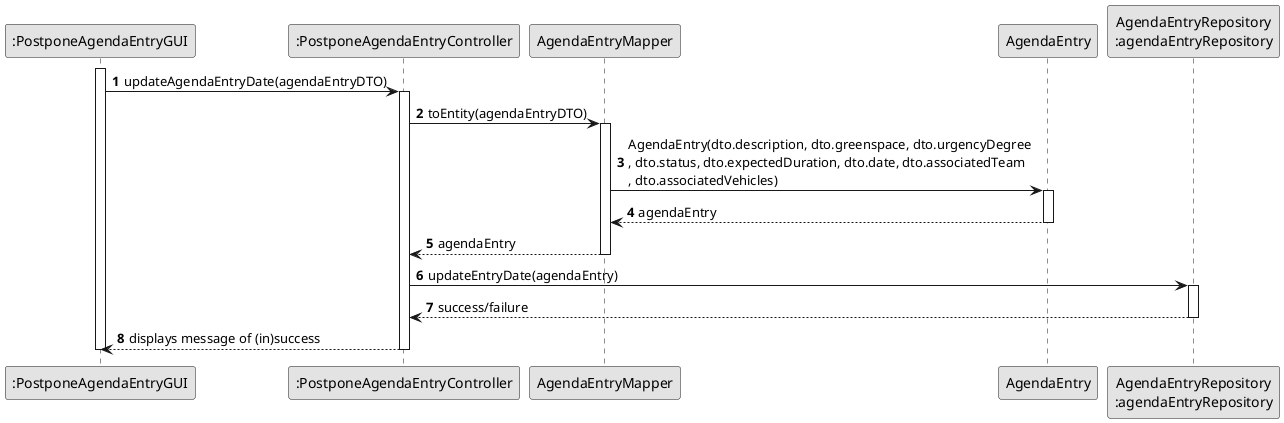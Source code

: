@startuml
skinparam monochrome true
skinparam packageStyle rectangle
skinparam shadowing false

autonumber

participant ":PostponeAgendaEntryGUI" as UI
participant ":PostponeAgendaEntryController" as CTRL
participant "AgendaEntryMapper"
participant "AgendaEntry"
participant "AgendaEntryRepository\n:agendaEntryRepository" as AgendaRepo

activate UI

    UI -> CTRL : updateAgendaEntryDate(agendaEntryDTO)
    activate CTRL

        CTRL -> "AgendaEntryMapper" : toEntity(agendaEntryDTO)
        activate "AgendaEntryMapper"

            AgendaEntryMapper -> AgendaEntry : AgendaEntry(dto.description, dto.greenspace, dto.urgencyDegree\n, dto.status, dto.expectedDuration, dto.date, dto.associatedTeam\n, dto.associatedVehicles)
            activate AgendaEntry
            AgendaEntry --> AgendaEntryMapper : agendaEntry
            deactivate AgendaEntry

        "AgendaEntryMapper" --> CTRL : agendaEntry
        deactivate "AgendaEntryMapper"

        CTRL -> AgendaRepo : updateEntryDate(agendaEntry)
        activate AgendaRepo

            AgendaRepo --> CTRL : success/failure
        deactivate AgendaRepo

        CTRL --> UI : displays message of (in)success
    deactivate CTRL


deactivate UI
@enduml
